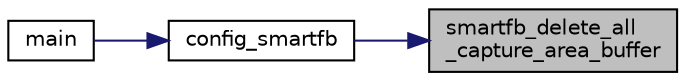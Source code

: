 digraph "smartfb_delete_all_capture_area_buffer"
{
 // INTERACTIVE_SVG=YES
 // LATEX_PDF_SIZE
  bgcolor="transparent";
  edge [fontname="Helvetica",fontsize="10",labelfontname="Helvetica",labelfontsize="10"];
  node [fontname="Helvetica",fontsize="10",shape=record];
  rankdir="RL";
  Node1 [label="smartfb_delete_all\l_capture_area_buffer",height=0.2,width=0.4,color="black", fillcolor="grey75", style="filled", fontcolor="black",tooltip=" "];
  Node1 -> Node2 [dir="back",color="midnightblue",fontsize="10",style="solid",fontname="Helvetica"];
  Node2 [label="config_smartfb",height=0.2,width=0.4,color="black",URL="$dc/d60/test__smartfb_8c.html#a76f4f3e6e9161f07299e1e363c60aa8d",tooltip=" "];
  Node2 -> Node3 [dir="back",color="midnightblue",fontsize="10",style="solid",fontname="Helvetica"];
  Node3 [label="main",height=0.2,width=0.4,color="black",URL="$dc/d60/test__smartfb_8c.html#a3c04138a5bfe5d72780bb7e82a18e627",tooltip=" "];
}
